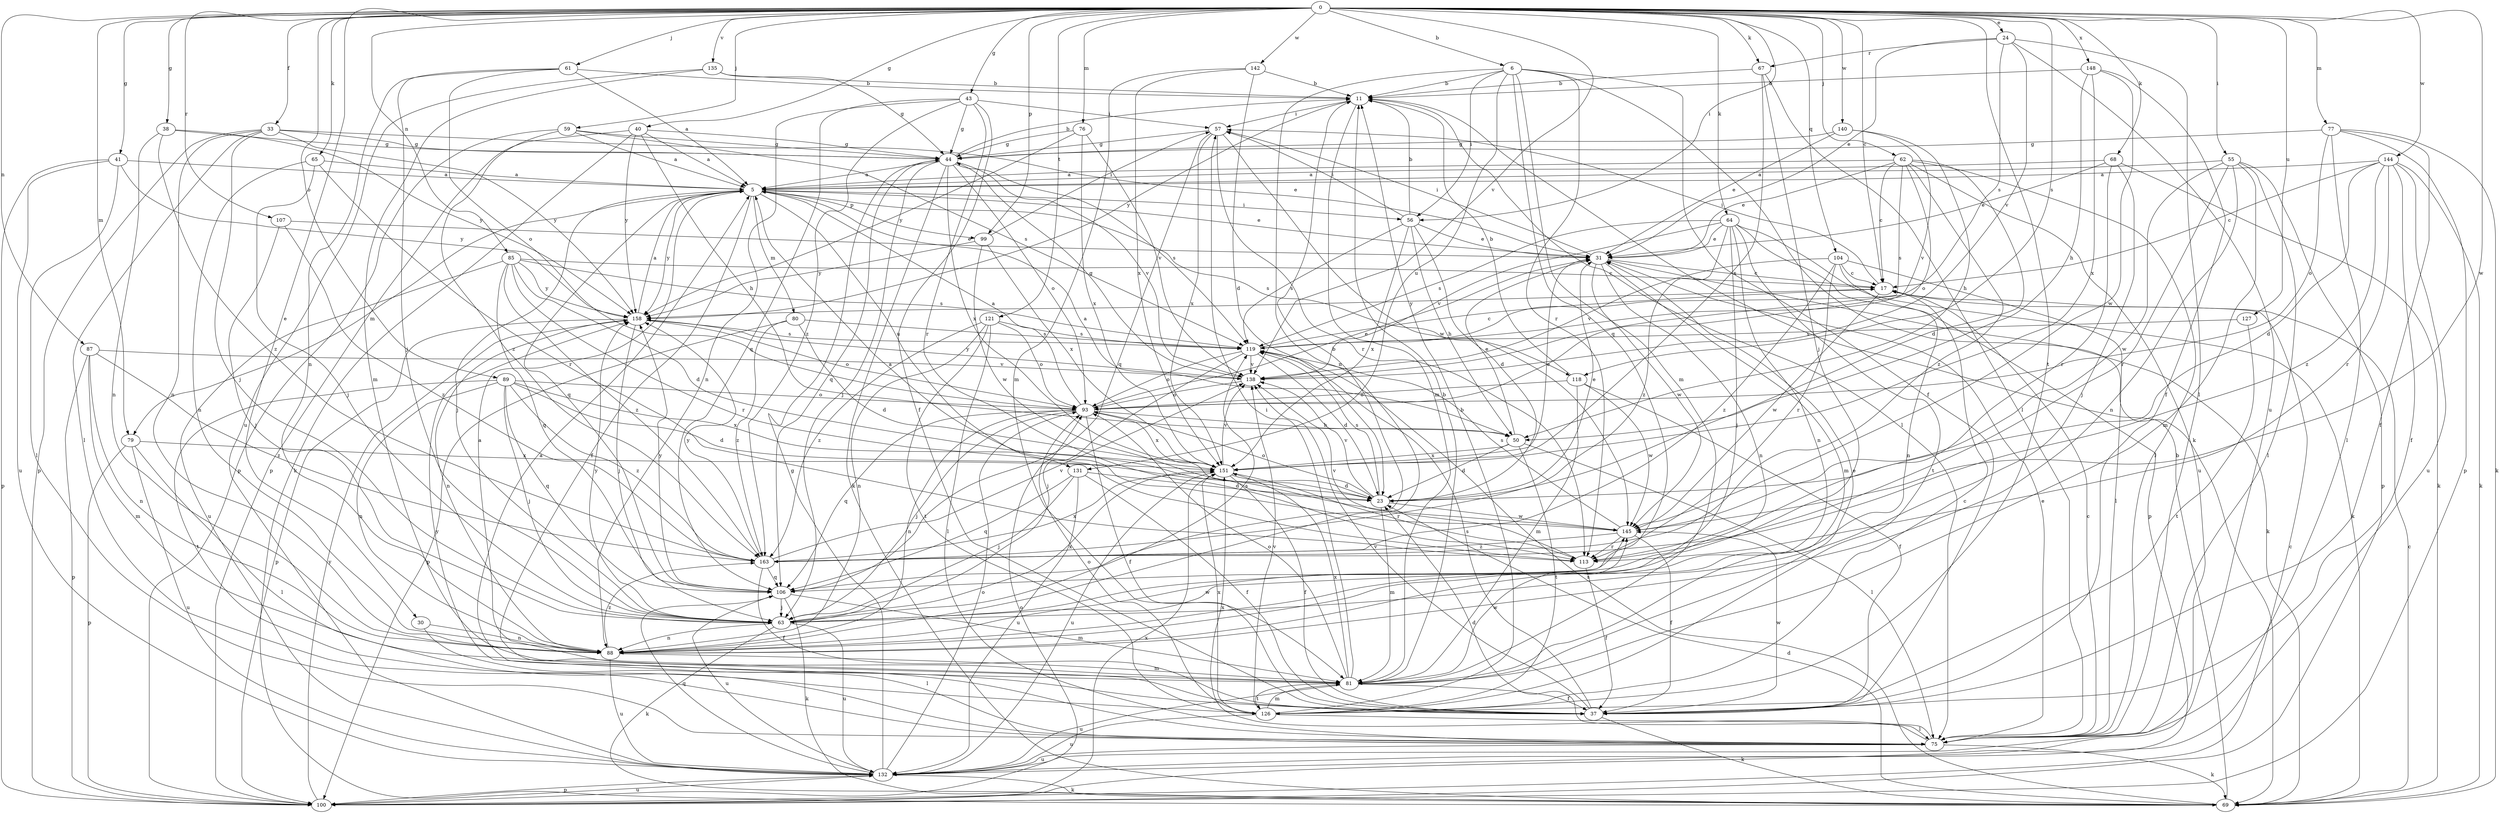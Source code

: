 strict digraph  {
0;
5;
6;
11;
17;
23;
24;
30;
31;
33;
37;
38;
40;
41;
43;
44;
50;
55;
56;
57;
59;
61;
62;
63;
64;
65;
67;
68;
69;
75;
76;
77;
79;
80;
81;
85;
87;
88;
89;
93;
99;
100;
104;
106;
107;
113;
118;
119;
121;
126;
127;
131;
132;
135;
138;
140;
142;
144;
145;
148;
151;
158;
163;
0 -> 6  [label=b];
0 -> 17  [label=c];
0 -> 24  [label=e];
0 -> 30  [label=e];
0 -> 33  [label=f];
0 -> 38  [label=g];
0 -> 40  [label=g];
0 -> 41  [label=g];
0 -> 43  [label=g];
0 -> 55  [label=i];
0 -> 56  [label=i];
0 -> 59  [label=j];
0 -> 61  [label=j];
0 -> 62  [label=j];
0 -> 64  [label=k];
0 -> 65  [label=k];
0 -> 67  [label=k];
0 -> 68  [label=k];
0 -> 76  [label=m];
0 -> 77  [label=m];
0 -> 79  [label=m];
0 -> 85  [label=n];
0 -> 87  [label=n];
0 -> 89  [label=o];
0 -> 99  [label=p];
0 -> 104  [label=q];
0 -> 107  [label=r];
0 -> 118  [label=s];
0 -> 121  [label=t];
0 -> 126  [label=t];
0 -> 127  [label=u];
0 -> 135  [label=v];
0 -> 138  [label=v];
0 -> 140  [label=w];
0 -> 142  [label=w];
0 -> 144  [label=w];
0 -> 145  [label=w];
0 -> 148  [label=x];
5 -> 31  [label=e];
5 -> 37  [label=f];
5 -> 56  [label=i];
5 -> 63  [label=j];
5 -> 79  [label=m];
5 -> 80  [label=m];
5 -> 99  [label=p];
5 -> 106  [label=q];
5 -> 118  [label=s];
5 -> 131  [label=u];
5 -> 158  [label=y];
6 -> 11  [label=b];
6 -> 37  [label=f];
6 -> 56  [label=i];
6 -> 69  [label=k];
6 -> 81  [label=m];
6 -> 88  [label=n];
6 -> 106  [label=q];
6 -> 113  [label=r];
6 -> 131  [label=u];
11 -> 57  [label=i];
11 -> 75  [label=l];
11 -> 81  [label=m];
11 -> 158  [label=y];
17 -> 57  [label=i];
17 -> 145  [label=w];
17 -> 158  [label=y];
23 -> 31  [label=e];
23 -> 81  [label=m];
23 -> 93  [label=o];
23 -> 119  [label=s];
23 -> 138  [label=v];
23 -> 145  [label=w];
24 -> 31  [label=e];
24 -> 75  [label=l];
24 -> 119  [label=s];
24 -> 132  [label=u];
24 -> 138  [label=v];
24 -> 67  [label=r];
30 -> 75  [label=l];
30 -> 88  [label=n];
31 -> 17  [label=c];
31 -> 57  [label=i];
31 -> 69  [label=k];
31 -> 81  [label=m];
31 -> 88  [label=n];
31 -> 145  [label=w];
33 -> 31  [label=e];
33 -> 44  [label=g];
33 -> 63  [label=j];
33 -> 75  [label=l];
33 -> 88  [label=n];
33 -> 100  [label=p];
33 -> 158  [label=y];
37 -> 5  [label=a];
37 -> 69  [label=k];
37 -> 119  [label=s];
37 -> 138  [label=v];
37 -> 145  [label=w];
38 -> 44  [label=g];
38 -> 88  [label=n];
38 -> 158  [label=y];
38 -> 163  [label=z];
40 -> 5  [label=a];
40 -> 44  [label=g];
40 -> 50  [label=h];
40 -> 69  [label=k];
40 -> 100  [label=p];
40 -> 158  [label=y];
41 -> 5  [label=a];
41 -> 75  [label=l];
41 -> 100  [label=p];
41 -> 132  [label=u];
41 -> 158  [label=y];
43 -> 37  [label=f];
43 -> 44  [label=g];
43 -> 57  [label=i];
43 -> 88  [label=n];
43 -> 106  [label=q];
43 -> 113  [label=r];
43 -> 163  [label=z];
44 -> 5  [label=a];
44 -> 11  [label=b];
44 -> 63  [label=j];
44 -> 69  [label=k];
44 -> 93  [label=o];
44 -> 106  [label=q];
44 -> 119  [label=s];
44 -> 138  [label=v];
44 -> 151  [label=x];
50 -> 5  [label=a];
50 -> 23  [label=d];
50 -> 31  [label=e];
50 -> 75  [label=l];
50 -> 126  [label=t];
50 -> 151  [label=x];
55 -> 5  [label=a];
55 -> 75  [label=l];
55 -> 81  [label=m];
55 -> 88  [label=n];
55 -> 100  [label=p];
55 -> 113  [label=r];
55 -> 145  [label=w];
56 -> 11  [label=b];
56 -> 23  [label=d];
56 -> 31  [label=e];
56 -> 50  [label=h];
56 -> 57  [label=i];
56 -> 119  [label=s];
56 -> 151  [label=x];
57 -> 44  [label=g];
57 -> 106  [label=q];
57 -> 113  [label=r];
57 -> 145  [label=w];
57 -> 151  [label=x];
59 -> 5  [label=a];
59 -> 44  [label=g];
59 -> 100  [label=p];
59 -> 119  [label=s];
59 -> 163  [label=z];
61 -> 5  [label=a];
61 -> 11  [label=b];
61 -> 63  [label=j];
61 -> 88  [label=n];
61 -> 93  [label=o];
62 -> 5  [label=a];
62 -> 17  [label=c];
62 -> 23  [label=d];
62 -> 31  [label=e];
62 -> 75  [label=l];
62 -> 93  [label=o];
62 -> 119  [label=s];
62 -> 132  [label=u];
62 -> 163  [label=z];
63 -> 69  [label=k];
63 -> 88  [label=n];
63 -> 119  [label=s];
63 -> 132  [label=u];
63 -> 151  [label=x];
63 -> 158  [label=y];
64 -> 31  [label=e];
64 -> 63  [label=j];
64 -> 69  [label=k];
64 -> 88  [label=n];
64 -> 100  [label=p];
64 -> 119  [label=s];
64 -> 126  [label=t];
64 -> 138  [label=v];
64 -> 163  [label=z];
65 -> 5  [label=a];
65 -> 63  [label=j];
65 -> 88  [label=n];
65 -> 113  [label=r];
67 -> 11  [label=b];
67 -> 63  [label=j];
67 -> 75  [label=l];
67 -> 151  [label=x];
68 -> 5  [label=a];
68 -> 31  [label=e];
68 -> 63  [label=j];
68 -> 69  [label=k];
68 -> 113  [label=r];
69 -> 11  [label=b];
69 -> 17  [label=c];
69 -> 23  [label=d];
69 -> 119  [label=s];
75 -> 17  [label=c];
75 -> 23  [label=d];
75 -> 31  [label=e];
75 -> 69  [label=k];
75 -> 132  [label=u];
75 -> 151  [label=x];
75 -> 158  [label=y];
76 -> 44  [label=g];
76 -> 138  [label=v];
76 -> 151  [label=x];
76 -> 158  [label=y];
77 -> 37  [label=f];
77 -> 44  [label=g];
77 -> 69  [label=k];
77 -> 75  [label=l];
77 -> 93  [label=o];
77 -> 100  [label=p];
79 -> 75  [label=l];
79 -> 100  [label=p];
79 -> 132  [label=u];
79 -> 151  [label=x];
80 -> 23  [label=d];
80 -> 100  [label=p];
80 -> 119  [label=s];
80 -> 163  [label=z];
81 -> 5  [label=a];
81 -> 11  [label=b];
81 -> 31  [label=e];
81 -> 37  [label=f];
81 -> 57  [label=i];
81 -> 93  [label=o];
81 -> 126  [label=t];
81 -> 132  [label=u];
81 -> 145  [label=w];
81 -> 151  [label=x];
85 -> 17  [label=c];
85 -> 23  [label=d];
85 -> 106  [label=q];
85 -> 113  [label=r];
85 -> 119  [label=s];
85 -> 132  [label=u];
85 -> 158  [label=y];
85 -> 163  [label=z];
87 -> 81  [label=m];
87 -> 88  [label=n];
87 -> 100  [label=p];
87 -> 138  [label=v];
87 -> 163  [label=z];
88 -> 81  [label=m];
88 -> 132  [label=u];
88 -> 145  [label=w];
88 -> 163  [label=z];
89 -> 23  [label=d];
89 -> 63  [label=j];
89 -> 88  [label=n];
89 -> 93  [label=o];
89 -> 106  [label=q];
89 -> 126  [label=t];
89 -> 151  [label=x];
89 -> 163  [label=z];
93 -> 5  [label=a];
93 -> 31  [label=e];
93 -> 37  [label=f];
93 -> 50  [label=h];
93 -> 63  [label=j];
93 -> 88  [label=n];
93 -> 106  [label=q];
93 -> 151  [label=x];
99 -> 57  [label=i];
99 -> 145  [label=w];
99 -> 151  [label=x];
99 -> 158  [label=y];
100 -> 17  [label=c];
100 -> 93  [label=o];
100 -> 132  [label=u];
100 -> 151  [label=x];
100 -> 158  [label=y];
104 -> 17  [label=c];
104 -> 75  [label=l];
104 -> 88  [label=n];
104 -> 113  [label=r];
104 -> 138  [label=v];
104 -> 163  [label=z];
106 -> 11  [label=b];
106 -> 63  [label=j];
106 -> 69  [label=k];
106 -> 81  [label=m];
106 -> 132  [label=u];
106 -> 158  [label=y];
107 -> 31  [label=e];
107 -> 63  [label=j];
107 -> 163  [label=z];
113 -> 37  [label=f];
113 -> 138  [label=v];
118 -> 11  [label=b];
118 -> 37  [label=f];
118 -> 81  [label=m];
118 -> 93  [label=o];
118 -> 145  [label=w];
119 -> 17  [label=c];
119 -> 23  [label=d];
119 -> 63  [label=j];
119 -> 93  [label=o];
119 -> 138  [label=v];
121 -> 75  [label=l];
121 -> 88  [label=n];
121 -> 93  [label=o];
121 -> 119  [label=s];
121 -> 126  [label=t];
121 -> 163  [label=z];
126 -> 11  [label=b];
126 -> 17  [label=c];
126 -> 75  [label=l];
126 -> 81  [label=m];
126 -> 93  [label=o];
126 -> 132  [label=u];
126 -> 138  [label=v];
126 -> 151  [label=x];
127 -> 119  [label=s];
127 -> 126  [label=t];
131 -> 23  [label=d];
131 -> 37  [label=f];
131 -> 63  [label=j];
131 -> 106  [label=q];
131 -> 132  [label=u];
132 -> 44  [label=g];
132 -> 69  [label=k];
132 -> 93  [label=o];
132 -> 100  [label=p];
132 -> 106  [label=q];
135 -> 11  [label=b];
135 -> 44  [label=g];
135 -> 81  [label=m];
135 -> 132  [label=u];
138 -> 44  [label=g];
138 -> 93  [label=o];
138 -> 158  [label=y];
140 -> 31  [label=e];
140 -> 44  [label=g];
140 -> 50  [label=h];
140 -> 138  [label=v];
142 -> 11  [label=b];
142 -> 23  [label=d];
142 -> 81  [label=m];
142 -> 151  [label=x];
144 -> 5  [label=a];
144 -> 17  [label=c];
144 -> 23  [label=d];
144 -> 37  [label=f];
144 -> 69  [label=k];
144 -> 113  [label=r];
144 -> 132  [label=u];
144 -> 163  [label=z];
145 -> 5  [label=a];
145 -> 37  [label=f];
145 -> 113  [label=r];
145 -> 119  [label=s];
145 -> 163  [label=z];
148 -> 11  [label=b];
148 -> 37  [label=f];
148 -> 50  [label=h];
148 -> 145  [label=w];
148 -> 151  [label=x];
151 -> 23  [label=d];
151 -> 31  [label=e];
151 -> 37  [label=f];
151 -> 113  [label=r];
151 -> 132  [label=u];
151 -> 138  [label=v];
158 -> 5  [label=a];
158 -> 63  [label=j];
158 -> 88  [label=n];
158 -> 93  [label=o];
158 -> 100  [label=p];
158 -> 119  [label=s];
163 -> 37  [label=f];
163 -> 106  [label=q];
163 -> 138  [label=v];
163 -> 151  [label=x];
163 -> 158  [label=y];
}
